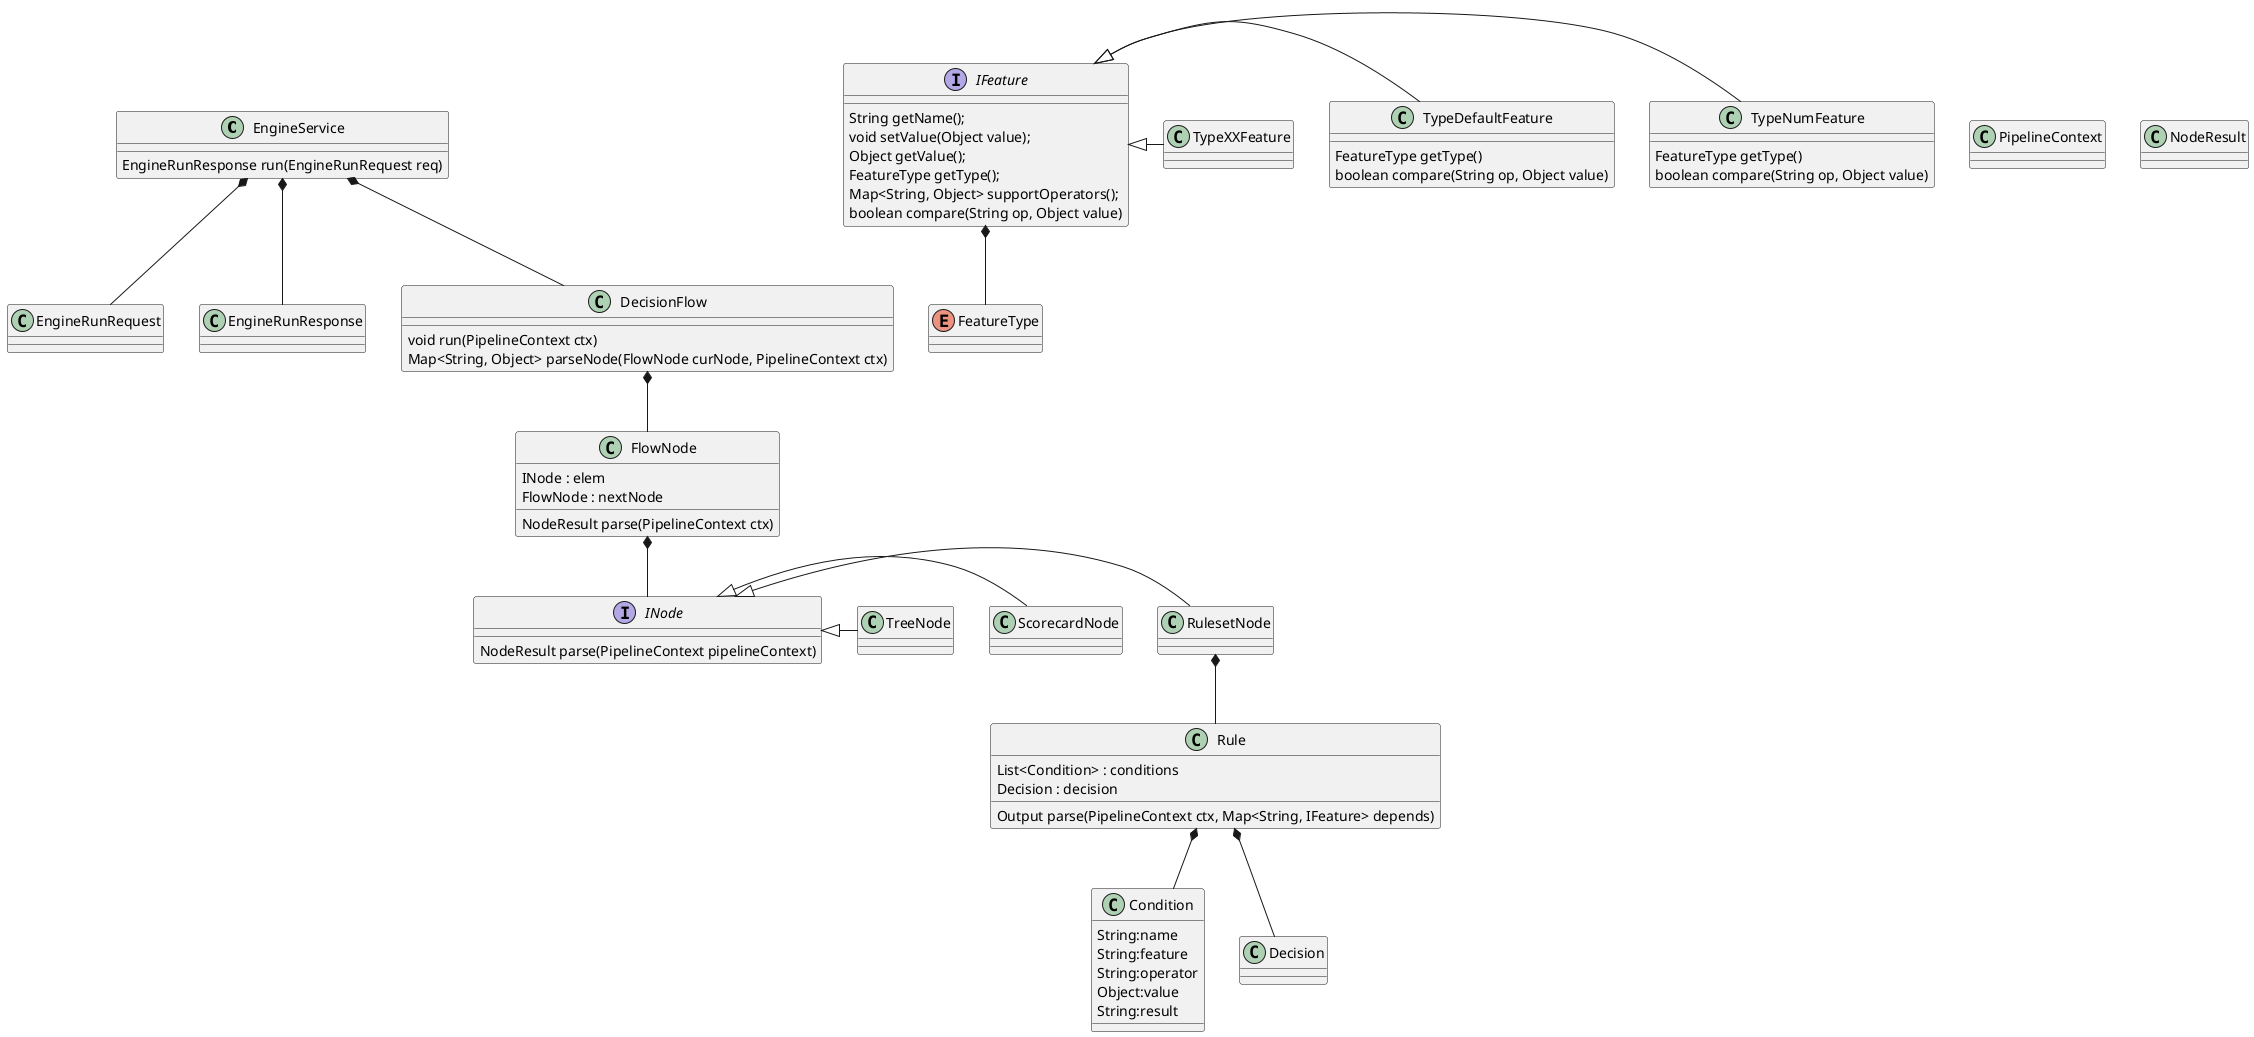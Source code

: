 @startuml
class EngineService {
EngineRunResponse run(EngineRunRequest req)
}

class PipelineContext

class Rule{
    List<Condition> : conditions
    Decision : decision
    Output parse(PipelineContext ctx, Map<String, IFeature> depends)
}

class Condition{
    String:name
    String:feature
    String:operator
    Object:value
    String:result
}

class Decision
class EngineRunRequest
class EngineRunResponse

enum FeatureType

interface IFeature{
    String getName();
    void setValue(Object value);
    Object getValue();
    FeatureType getType();
    Map<String, Object> supportOperators();
    boolean compare(String op, Object value)
}

class TypeDefaultFeature{
FeatureType getType()
boolean compare(String op, Object value)
}

class TypeNumFeature{
FeatureType getType()
boolean compare(String op, Object value)
}

class FlowNode{
    INode : elem
    FlowNode : nextNode
    NodeResult parse(PipelineContext ctx)
}
interface INode{
NodeResult parse(PipelineContext pipelineContext)
}
class NodeResult
class RulesetNode
class ScorecardNode
class TreeNode

INode <|- RulesetNode
INode <|- ScorecardNode
INode <|- TreeNode

IFeature <|- TypeNumFeature
IFeature <|- TypeDefaultFeature
IFeature <|- TypeXXFeature

RulesetNode *-- Rule
Rule *-- Condition
Rule *-- Decision

EngineService *-- EngineRunResponse
EngineService *-- EngineRunRequest
EngineService *-- DecisionFlow

FlowNode *-- INode

IFeature *-- FeatureType

class DecisionFlow {
    void run(PipelineContext ctx)
    Map<String, Object> parseNode(FlowNode curNode, PipelineContext ctx)
}


DecisionFlow *-- FlowNode



@enduml